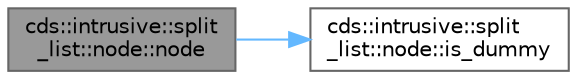 digraph "cds::intrusive::split_list::node::node"
{
 // LATEX_PDF_SIZE
  bgcolor="transparent";
  edge [fontname=Helvetica,fontsize=10,labelfontname=Helvetica,labelfontsize=10];
  node [fontname=Helvetica,fontsize=10,shape=box,height=0.2,width=0.4];
  rankdir="LR";
  Node1 [id="Node000001",label="cds::intrusive::split\l_list::node::node",height=0.2,width=0.4,color="gray40", fillcolor="grey60", style="filled", fontcolor="black",tooltip="Default constructor"];
  Node1 -> Node2 [id="edge1_Node000001_Node000002",color="steelblue1",style="solid",tooltip=" "];
  Node2 [id="Node000002",label="cds::intrusive::split\l_list::node::is_dummy",height=0.2,width=0.4,color="grey40", fillcolor="white", style="filled",URL="$structcds_1_1intrusive_1_1split__list_1_1node.html#a28f96dea80e23f52cb1aa9c7c1753a7c",tooltip="Checks if the node is dummy node"];
}
